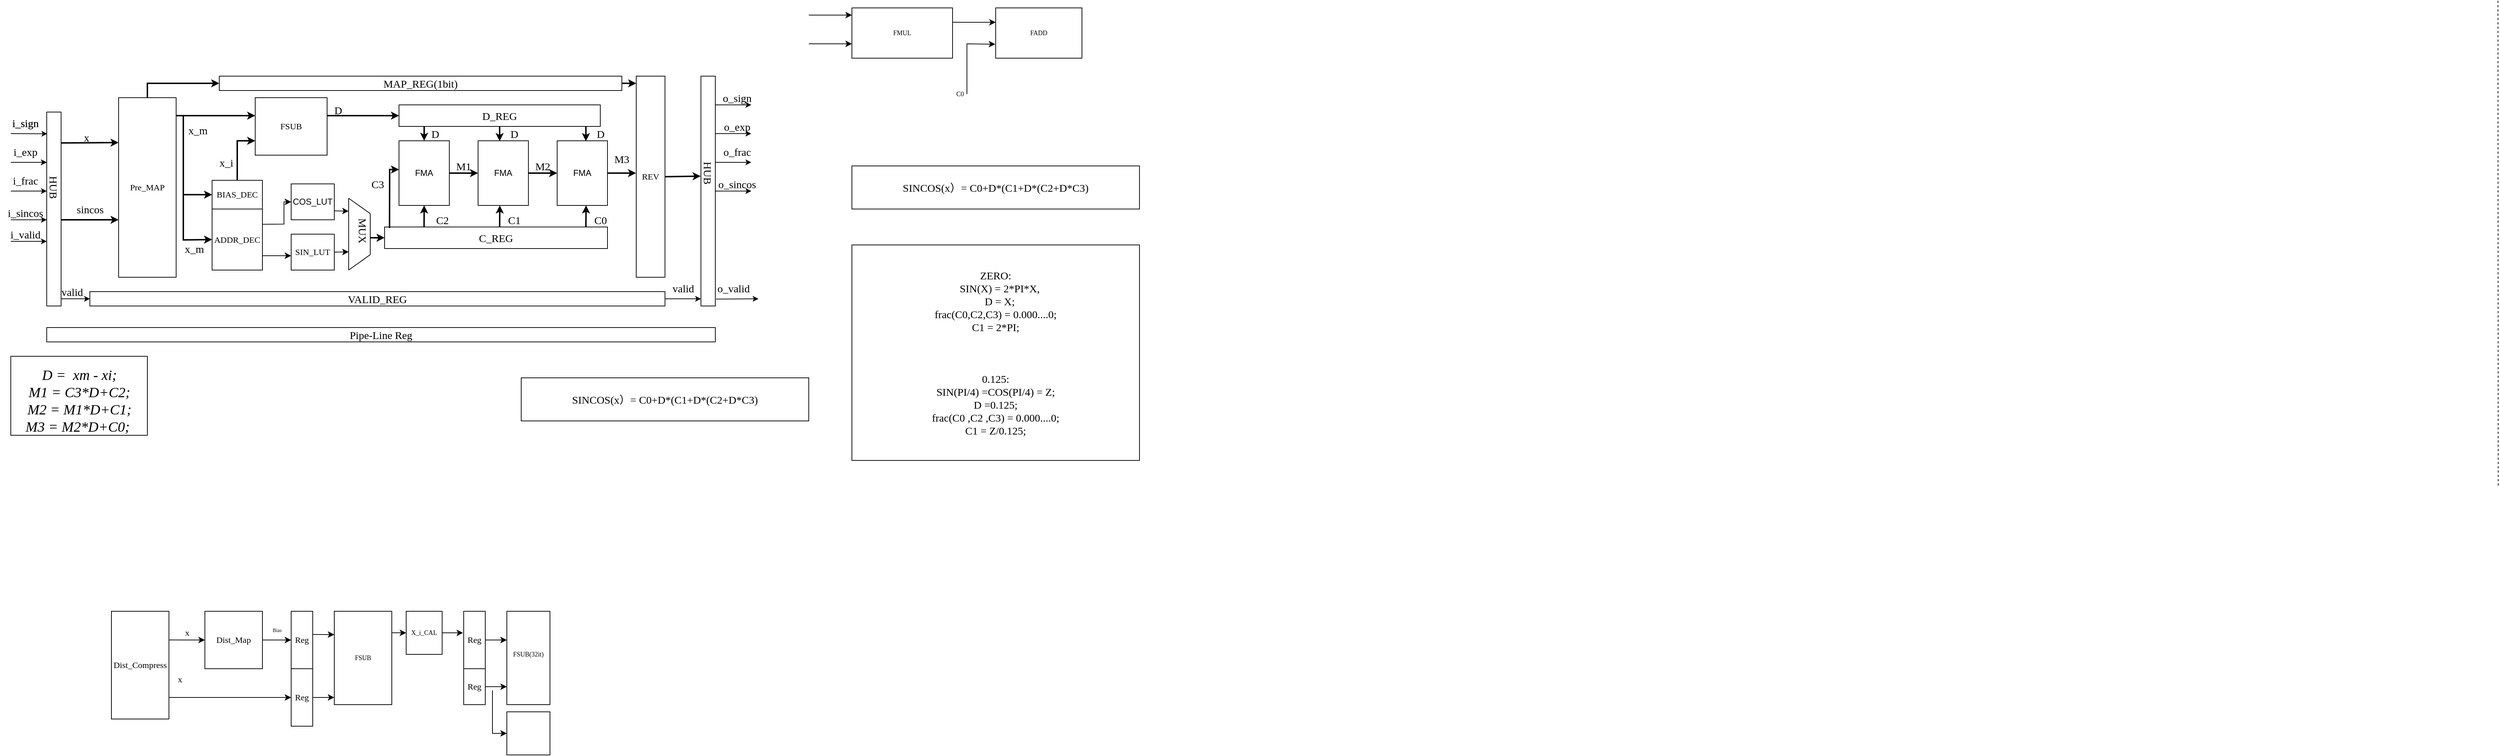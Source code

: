 <mxfile>
    <diagram name="Page-1" id="doDastdoEOmTKRFv8Jxt">
        <mxGraphModel dx="3954" dy="341" grid="1" gridSize="10" guides="0" tooltips="1" connect="1" arrows="1" fold="1" page="1" pageScale="1" pageWidth="1169" pageHeight="827" math="0" shadow="0">
            <root>
                <mxCell id="0"/>
                <mxCell id="1" parent="0"/>
                <mxCell id="LHvr_J-ciVx7S9QtgNXV-92" value="" style="endArrow=none;dashed=1;html=1;rounded=0;" parent="1" edge="1">
                    <mxGeometry width="50" height="50" relative="1" as="geometry">
                        <mxPoint x="-10" y="705" as="sourcePoint"/>
                        <mxPoint x="-10.34" y="30" as="targetPoint"/>
                    </mxGeometry>
                </mxCell>
                <mxCell id="402" style="edgeStyle=none;rounded=0;html=1;exitX=0.5;exitY=0;exitDx=0;exitDy=0;entryX=0;entryY=0.5;entryDx=0;entryDy=0;strokeWidth=2;fontFamily=Times New Roman;fontSize=15;endSize=5;" parent="1" source="101" target="401" edge="1">
                    <mxGeometry relative="1" as="geometry">
                        <Array as="points">
                            <mxPoint x="-3280" y="145"/>
                        </Array>
                    </mxGeometry>
                </mxCell>
                <mxCell id="101" value="&lt;font face=&quot;Times New Roman&quot;&gt;Pre_MAP&lt;/font&gt;" style="rounded=0;whiteSpace=wrap;html=1;" parent="1" vertex="1">
                    <mxGeometry x="-3320" y="165" width="80" height="250" as="geometry"/>
                </mxCell>
                <mxCell id="325" style="edgeStyle=none;rounded=0;html=1;entryX=0;entryY=0.5;entryDx=0;entryDy=0;exitX=1;exitY=0.25;exitDx=0;exitDy=0;" parent="1" source="102" target="235" edge="1">
                    <mxGeometry relative="1" as="geometry">
                        <mxPoint x="-3120" y="310" as="sourcePoint"/>
                        <Array as="points">
                            <mxPoint x="-3090" y="341"/>
                            <mxPoint x="-3090" y="310"/>
                        </Array>
                    </mxGeometry>
                </mxCell>
                <mxCell id="102" value="&lt;font face=&quot;Times New Roman&quot;&gt;ADDR_DEC&lt;/font&gt;" style="rounded=0;whiteSpace=wrap;html=1;" parent="1" vertex="1">
                    <mxGeometry x="-3190" y="320" width="70" height="85" as="geometry"/>
                </mxCell>
                <mxCell id="323" style="edgeStyle=none;rounded=0;html=1;exitX=1;exitY=0.75;exitDx=0;exitDy=0;" parent="1" source="235" edge="1">
                    <mxGeometry relative="1" as="geometry">
                        <mxPoint x="-3000" y="323" as="targetPoint"/>
                    </mxGeometry>
                </mxCell>
                <mxCell id="235" value="COS_LUT" style="rounded=0;whiteSpace=wrap;html=1;" parent="1" vertex="1">
                    <mxGeometry x="-3080" y="285" width="60" height="50" as="geometry"/>
                </mxCell>
                <mxCell id="324" style="edgeStyle=none;rounded=0;html=1;exitX=1;exitY=0.5;exitDx=0;exitDy=0;" parent="1" source="236" edge="1">
                    <mxGeometry relative="1" as="geometry">
                        <mxPoint x="-3000" y="379.667" as="targetPoint"/>
                    </mxGeometry>
                </mxCell>
                <mxCell id="236" value="SIN_LUT" style="rounded=0;whiteSpace=wrap;html=1;" parent="1" vertex="1">
                    <mxGeometry x="-3080" y="355" width="60" height="50" as="geometry"/>
                </mxCell>
                <mxCell id="303" value="&lt;font face=&quot;Times New Roman&quot;&gt;FSUB&lt;/font&gt;" style="rounded=0;whiteSpace=wrap;html=1;" parent="1" vertex="1">
                    <mxGeometry x="-3130" y="165" width="100" height="80" as="geometry"/>
                </mxCell>
                <mxCell id="366" style="edgeStyle=none;rounded=0;html=1;exitX=1;exitY=0.5;exitDx=0;exitDy=0;entryX=0;entryY=0.5;entryDx=0;entryDy=0;strokeWidth=2;fontFamily=Times New Roman;fontSize=15;endSize=5;" parent="1" source="304" target="305" edge="1">
                    <mxGeometry relative="1" as="geometry"/>
                </mxCell>
                <mxCell id="304" value="FMA" style="rounded=0;whiteSpace=wrap;html=1;" parent="1" vertex="1">
                    <mxGeometry x="-2930" y="225" width="70" height="90" as="geometry"/>
                </mxCell>
                <mxCell id="367" style="edgeStyle=none;rounded=0;html=1;exitX=1;exitY=0.5;exitDx=0;exitDy=0;entryX=0;entryY=0.5;entryDx=0;entryDy=0;strokeWidth=2;fontFamily=Times New Roman;fontSize=15;endSize=5;" parent="1" source="305" target="306" edge="1">
                    <mxGeometry relative="1" as="geometry"/>
                </mxCell>
                <mxCell id="305" value="FMA" style="rounded=0;whiteSpace=wrap;html=1;" parent="1" vertex="1">
                    <mxGeometry x="-2820" y="225" width="70" height="90" as="geometry"/>
                </mxCell>
                <mxCell id="368" style="edgeStyle=none;rounded=0;html=1;exitX=1;exitY=0.5;exitDx=0;exitDy=0;strokeWidth=2;fontFamily=Times New Roman;fontSize=15;endSize=5;entryX=-0.008;entryY=0.482;entryDx=0;entryDy=0;entryPerimeter=0;" parent="1" source="306" target="308" edge="1">
                    <mxGeometry relative="1" as="geometry"/>
                </mxCell>
                <mxCell id="306" value="FMA" style="rounded=0;whiteSpace=wrap;html=1;" parent="1" vertex="1">
                    <mxGeometry x="-2710" y="225" width="70" height="90" as="geometry"/>
                </mxCell>
                <mxCell id="308" value="&lt;font face=&quot;Times New Roman&quot;&gt;REV&lt;/font&gt;" style="rounded=0;whiteSpace=wrap;html=1;" parent="1" vertex="1">
                    <mxGeometry x="-2600" y="135" width="40" height="280" as="geometry"/>
                </mxCell>
                <mxCell id="317" value="" style="group" parent="1" vertex="1" connectable="0">
                    <mxGeometry x="-3000" y="305" width="50" height="100" as="geometry"/>
                </mxCell>
                <mxCell id="318" value="" style="endArrow=none;html=1;rounded=0;" parent="317" edge="1">
                    <mxGeometry width="50" height="50" relative="1" as="geometry">
                        <mxPoint as="sourcePoint"/>
                        <mxPoint x="30" y="21.429" as="targetPoint"/>
                    </mxGeometry>
                </mxCell>
                <mxCell id="319" value="" style="endArrow=none;html=1;rounded=0;" parent="317" edge="1">
                    <mxGeometry width="50" height="50" relative="1" as="geometry">
                        <mxPoint x="30" y="21.429" as="sourcePoint"/>
                        <mxPoint x="30" y="78.571" as="targetPoint"/>
                    </mxGeometry>
                </mxCell>
                <mxCell id="320" value="" style="endArrow=none;html=1;rounded=0;" parent="317" edge="1">
                    <mxGeometry width="50" height="50" relative="1" as="geometry">
                        <mxPoint x="30" y="78.571" as="sourcePoint"/>
                        <mxPoint y="100" as="targetPoint"/>
                    </mxGeometry>
                </mxCell>
                <mxCell id="321" value="" style="endArrow=none;html=1;rounded=0;" parent="317" edge="1">
                    <mxGeometry width="50" height="50" relative="1" as="geometry">
                        <mxPoint as="sourcePoint"/>
                        <mxPoint y="100" as="targetPoint"/>
                    </mxGeometry>
                </mxCell>
                <mxCell id="361" value="" style="endArrow=classic;html=1;rounded=0;strokeWidth=2;fontFamily=Times New Roman;fontSize=15;endSize=5;entryX=0;entryY=0.5;entryDx=0;entryDy=0;" parent="317" target="356" edge="1">
                    <mxGeometry width="50" height="50" relative="1" as="geometry">
                        <mxPoint x="30" y="55" as="sourcePoint"/>
                        <mxPoint x="70" y="40" as="targetPoint"/>
                    </mxGeometry>
                </mxCell>
                <mxCell id="369" value="MUX" style="text;html=1;align=center;verticalAlign=middle;resizable=0;points=[];autosize=1;strokeColor=none;fillColor=none;fontSize=15;fontFamily=Times New Roman;rotation=90;" parent="317" vertex="1">
                    <mxGeometry x="-10" y="30" width="60" height="30" as="geometry"/>
                </mxCell>
                <mxCell id="326" style="edgeStyle=none;rounded=0;html=1;entryX=0;entryY=0.5;entryDx=0;entryDy=0;" parent="1" edge="1">
                    <mxGeometry relative="1" as="geometry">
                        <mxPoint x="-3120" y="385" as="sourcePoint"/>
                        <mxPoint x="-3080" y="385" as="targetPoint"/>
                    </mxGeometry>
                </mxCell>
                <mxCell id="347" value="" style="group" parent="1" vertex="1" connectable="0">
                    <mxGeometry x="-3470" y="525" width="190" height="110" as="geometry"/>
                </mxCell>
                <mxCell id="345" value="" style="rounded=0;whiteSpace=wrap;html=1;fontFamily=Times New Roman;fontSize=20;" parent="347" vertex="1">
                    <mxGeometry width="190" height="110" as="geometry"/>
                </mxCell>
                <mxCell id="342" value="&lt;font face=&quot;Times New Roman&quot;&gt;&lt;span style=&quot;font-size: 20px;&quot;&gt;&lt;i&gt;D =&amp;nbsp; xm - xi;&lt;br&gt;M1 = C3*D+C2;&lt;br&gt;M2 = M1*D+C1;&lt;br&gt;M3 = M2*D+C0;&amp;nbsp;&lt;br&gt;&lt;br&gt;&lt;/i&gt;&lt;/span&gt;&lt;/font&gt;" style="text;html=1;align=center;verticalAlign=middle;resizable=0;points=[];autosize=1;strokeColor=none;fillColor=none;fontSize=13;fontFamily=Helvetica;" parent="347" vertex="1">
                    <mxGeometry x="10" y="7.857" width="170" height="130" as="geometry"/>
                </mxCell>
                <mxCell id="348" value="&lt;font style=&quot;font-size: 15px;&quot;&gt;D&lt;/font&gt;" style="text;html=1;align=center;verticalAlign=middle;resizable=0;points=[];autosize=1;strokeColor=none;fillColor=none;fontSize=20;fontFamily=Times New Roman;" parent="1" vertex="1">
                    <mxGeometry x="-3030" y="160" width="30" height="40" as="geometry"/>
                </mxCell>
                <mxCell id="354" value="D_REG" style="rounded=0;whiteSpace=wrap;html=1;fontFamily=Times New Roman;fontSize=15;" parent="1" vertex="1">
                    <mxGeometry x="-2930" y="175" width="280" height="30" as="geometry"/>
                </mxCell>
                <mxCell id="356" value="C_REG" style="rounded=0;whiteSpace=wrap;html=1;fontFamily=Times New Roman;fontSize=15;" parent="1" vertex="1">
                    <mxGeometry x="-2950" y="345" width="310" height="30" as="geometry"/>
                </mxCell>
                <mxCell id="357" value="" style="endArrow=classic;html=1;rounded=0;strokeWidth=2;fontFamily=Times New Roman;fontSize=15;endSize=5;entryX=0;entryY=0.5;entryDx=0;entryDy=0;" parent="1" target="354" edge="1">
                    <mxGeometry width="50" height="50" relative="1" as="geometry">
                        <mxPoint x="-3030" y="190" as="sourcePoint"/>
                        <mxPoint x="-2950" y="165" as="targetPoint"/>
                    </mxGeometry>
                </mxCell>
                <mxCell id="358" value="" style="endArrow=classic;html=1;rounded=0;strokeWidth=2;fontFamily=Times New Roman;fontSize=15;endSize=5;entryX=0.5;entryY=0;entryDx=0;entryDy=0;exitX=0.125;exitY=0.983;exitDx=0;exitDy=0;exitPerimeter=0;" parent="1" source="354" target="304" edge="1">
                    <mxGeometry width="50" height="50" relative="1" as="geometry">
                        <mxPoint x="-2900" y="205" as="sourcePoint"/>
                        <mxPoint x="-2850" y="155" as="targetPoint"/>
                    </mxGeometry>
                </mxCell>
                <mxCell id="359" value="" style="endArrow=classic;html=1;rounded=0;strokeWidth=2;fontFamily=Times New Roman;fontSize=15;endSize=5;entryX=0.5;entryY=0;entryDx=0;entryDy=0;exitX=0.125;exitY=0.983;exitDx=0;exitDy=0;exitPerimeter=0;" parent="1" edge="1">
                    <mxGeometry width="50" height="50" relative="1" as="geometry">
                        <mxPoint x="-2790" y="205" as="sourcePoint"/>
                        <mxPoint x="-2790" y="225.51" as="targetPoint"/>
                    </mxGeometry>
                </mxCell>
                <mxCell id="360" value="" style="endArrow=classic;html=1;rounded=0;strokeWidth=2;fontFamily=Times New Roman;fontSize=15;endSize=5;entryX=0.5;entryY=0;entryDx=0;entryDy=0;exitX=0.125;exitY=0.983;exitDx=0;exitDy=0;exitPerimeter=0;" parent="1" edge="1">
                    <mxGeometry width="50" height="50" relative="1" as="geometry">
                        <mxPoint x="-2670" y="205" as="sourcePoint"/>
                        <mxPoint x="-2670" y="225.51" as="targetPoint"/>
                    </mxGeometry>
                </mxCell>
                <mxCell id="363" value="" style="endArrow=classic;html=1;rounded=0;strokeWidth=2;fontFamily=Times New Roman;fontSize=15;endSize=5;entryX=0.5;entryY=1;entryDx=0;entryDy=0;exitX=0.177;exitY=0;exitDx=0;exitDy=0;exitPerimeter=0;" parent="1" source="356" target="304" edge="1">
                    <mxGeometry width="50" height="50" relative="1" as="geometry">
                        <mxPoint x="-2890" y="345" as="sourcePoint"/>
                        <mxPoint x="-2830" y="285" as="targetPoint"/>
                    </mxGeometry>
                </mxCell>
                <mxCell id="364" value="" style="endArrow=classic;html=1;rounded=0;strokeWidth=2;fontFamily=Times New Roman;fontSize=15;endSize=5;entryX=0.5;entryY=1;entryDx=0;entryDy=0;exitX=0.12;exitY=0.007;exitDx=0;exitDy=0;exitPerimeter=0;" parent="1" edge="1">
                    <mxGeometry width="50" height="50" relative="1" as="geometry">
                        <mxPoint x="-2790" y="345.21" as="sourcePoint"/>
                        <mxPoint x="-2789.8" y="315" as="targetPoint"/>
                    </mxGeometry>
                </mxCell>
                <mxCell id="365" value="" style="endArrow=classic;html=1;rounded=0;strokeWidth=2;fontFamily=Times New Roman;fontSize=15;endSize=5;entryX=0.5;entryY=1;entryDx=0;entryDy=0;exitX=0.12;exitY=0.007;exitDx=0;exitDy=0;exitPerimeter=0;" parent="1" edge="1">
                    <mxGeometry width="50" height="50" relative="1" as="geometry">
                        <mxPoint x="-2670" y="345.21" as="sourcePoint"/>
                        <mxPoint x="-2669.8" y="315" as="targetPoint"/>
                    </mxGeometry>
                </mxCell>
                <mxCell id="370" value="" style="endArrow=classic;html=1;rounded=0;strokeWidth=2;fontFamily=Times New Roman;fontSize=15;endSize=5;entryX=0;entryY=0.25;entryDx=0;entryDy=0;" parent="1" target="101" edge="1">
                    <mxGeometry width="50" height="50" relative="1" as="geometry">
                        <mxPoint x="-3400" y="228" as="sourcePoint"/>
                        <mxPoint x="-3370" y="275" as="targetPoint"/>
                    </mxGeometry>
                </mxCell>
                <mxCell id="371" value="x" style="text;html=1;align=center;verticalAlign=middle;resizable=0;points=[];autosize=1;strokeColor=none;fillColor=none;fontSize=15;fontFamily=Times New Roman;" parent="1" vertex="1">
                    <mxGeometry x="-3380" y="205" width="30" height="30" as="geometry"/>
                </mxCell>
                <mxCell id="374" value="x_m" style="text;html=1;align=center;verticalAlign=middle;resizable=0;points=[];autosize=1;strokeColor=none;fillColor=none;fontSize=15;fontFamily=Times New Roman;" parent="1" vertex="1">
                    <mxGeometry x="-3235" y="195" width="50" height="30" as="geometry"/>
                </mxCell>
                <mxCell id="376" value="D" style="text;html=1;align=center;verticalAlign=middle;resizable=0;points=[];autosize=1;strokeColor=none;fillColor=none;fontSize=15;fontFamily=Times New Roman;" parent="1" vertex="1">
                    <mxGeometry x="-2895" y="200" width="30" height="30" as="geometry"/>
                </mxCell>
                <mxCell id="378" value="D" style="text;html=1;align=center;verticalAlign=middle;resizable=0;points=[];autosize=1;strokeColor=none;fillColor=none;fontSize=15;fontFamily=Times New Roman;" parent="1" vertex="1">
                    <mxGeometry x="-2785" y="200" width="30" height="30" as="geometry"/>
                </mxCell>
                <mxCell id="379" value="D" style="text;html=1;align=center;verticalAlign=middle;resizable=0;points=[];autosize=1;strokeColor=none;fillColor=none;fontSize=15;fontFamily=Times New Roman;" parent="1" vertex="1">
                    <mxGeometry x="-2665" y="200" width="30" height="30" as="geometry"/>
                </mxCell>
                <mxCell id="380" value="C2" style="text;html=1;align=center;verticalAlign=middle;resizable=0;points=[];autosize=1;strokeColor=none;fillColor=none;fontSize=15;fontFamily=Times New Roman;" parent="1" vertex="1">
                    <mxGeometry x="-2890" y="320" width="40" height="30" as="geometry"/>
                </mxCell>
                <mxCell id="381" value="C1" style="text;html=1;align=center;verticalAlign=middle;resizable=0;points=[];autosize=1;strokeColor=none;fillColor=none;fontSize=15;fontFamily=Times New Roman;" parent="1" vertex="1">
                    <mxGeometry x="-2790" y="320" width="40" height="30" as="geometry"/>
                </mxCell>
                <mxCell id="382" value="C0" style="text;html=1;align=center;verticalAlign=middle;resizable=0;points=[];autosize=1;strokeColor=none;fillColor=none;fontSize=15;fontFamily=Times New Roman;" parent="1" vertex="1">
                    <mxGeometry x="-2670" y="320" width="40" height="30" as="geometry"/>
                </mxCell>
                <mxCell id="384" value="" style="endArrow=classic;html=1;rounded=0;strokeWidth=2;fontFamily=Times New Roman;fontSize=15;endSize=5;exitX=0.022;exitY=0.051;exitDx=0;exitDy=0;exitPerimeter=0;" parent="1" source="356" edge="1">
                    <mxGeometry width="50" height="50" relative="1" as="geometry">
                        <mxPoint x="-2980" y="315" as="sourcePoint"/>
                        <mxPoint x="-2930" y="265" as="targetPoint"/>
                        <Array as="points">
                            <mxPoint x="-2943" y="265"/>
                        </Array>
                    </mxGeometry>
                </mxCell>
                <mxCell id="385" value="C3" style="text;html=1;align=center;verticalAlign=middle;resizable=0;points=[];autosize=1;strokeColor=none;fillColor=none;fontSize=15;fontFamily=Times New Roman;" parent="1" vertex="1">
                    <mxGeometry x="-2980" y="270" width="40" height="30" as="geometry"/>
                </mxCell>
                <mxCell id="390" value="" style="endArrow=classic;html=1;rounded=0;strokeWidth=2;fontFamily=Times New Roman;fontSize=15;endSize=5;" parent="1" edge="1">
                    <mxGeometry width="50" height="50" relative="1" as="geometry">
                        <mxPoint x="-3240" y="190" as="sourcePoint"/>
                        <mxPoint x="-3130" y="190" as="targetPoint"/>
                    </mxGeometry>
                </mxCell>
                <mxCell id="391" value="" style="endArrow=classic;html=1;rounded=0;strokeWidth=2;fontFamily=Times New Roman;fontSize=15;endSize=5;entryX=0;entryY=0.5;entryDx=0;entryDy=0;" parent="1" target="102" edge="1">
                    <mxGeometry width="50" height="50" relative="1" as="geometry">
                        <mxPoint x="-3230" y="190" as="sourcePoint"/>
                        <mxPoint x="-3230" y="365" as="targetPoint"/>
                        <Array as="points">
                            <mxPoint x="-3230" y="363"/>
                        </Array>
                    </mxGeometry>
                </mxCell>
                <mxCell id="392" value="x_m" style="text;html=1;align=center;verticalAlign=middle;resizable=0;points=[];autosize=1;strokeColor=none;fillColor=none;fontSize=15;fontFamily=Times New Roman;" parent="1" vertex="1">
                    <mxGeometry x="-3240" y="360" width="50" height="30" as="geometry"/>
                </mxCell>
                <mxCell id="393" value="" style="endArrow=classic;html=1;rounded=0;strokeWidth=2;fontFamily=Times New Roman;fontSize=15;endSize=5;" parent="1" edge="1">
                    <mxGeometry width="50" height="50" relative="1" as="geometry">
                        <mxPoint x="-3400" y="335" as="sourcePoint"/>
                        <mxPoint x="-3320" y="335" as="targetPoint"/>
                    </mxGeometry>
                </mxCell>
                <mxCell id="394" value="" style="rounded=0;whiteSpace=wrap;html=1;fontFamily=Times New Roman;fontSize=15;direction=west;" parent="1" vertex="1">
                    <mxGeometry x="-3420" y="185" width="20" height="270" as="geometry"/>
                </mxCell>
                <mxCell id="395" value="HUB" style="text;html=1;strokeColor=none;fillColor=none;align=center;verticalAlign=middle;whiteSpace=wrap;rounded=0;fontFamily=Times New Roman;fontSize=15;rotation=90;" parent="1" vertex="1">
                    <mxGeometry x="-3440" y="275" width="60" height="30" as="geometry"/>
                </mxCell>
                <mxCell id="397" value="sincos" style="text;html=1;align=center;verticalAlign=middle;resizable=0;points=[];autosize=1;strokeColor=none;fillColor=none;fontSize=15;fontFamily=Times New Roman;" parent="1" vertex="1">
                    <mxGeometry x="-3390" y="305" width="60" height="30" as="geometry"/>
                </mxCell>
                <mxCell id="403" style="edgeStyle=none;rounded=0;html=1;exitX=1;exitY=0.5;exitDx=0;exitDy=0;strokeWidth=2;fontFamily=Times New Roman;fontSize=15;endSize=5;" parent="1" source="401" edge="1">
                    <mxGeometry relative="1" as="geometry">
                        <mxPoint x="-2600" y="145" as="targetPoint"/>
                    </mxGeometry>
                </mxCell>
                <mxCell id="401" value="MAP_REG(1bit)" style="rounded=0;whiteSpace=wrap;html=1;fontFamily=Times New Roman;fontSize=15;" parent="1" vertex="1">
                    <mxGeometry x="-3180" y="135" width="560" height="20" as="geometry"/>
                </mxCell>
                <mxCell id="404" value="" style="endArrow=classic;html=1;rounded=0;strokeWidth=1;fontFamily=Times New Roman;fontSize=15;endSize=5;entryX=1.012;entryY=1.008;entryDx=0;entryDy=0;entryPerimeter=0;" parent="1" target="405" edge="1">
                    <mxGeometry width="50" height="50" relative="1" as="geometry">
                        <mxPoint x="-3470" y="215" as="sourcePoint"/>
                        <mxPoint x="-3330" y="265" as="targetPoint"/>
                    </mxGeometry>
                </mxCell>
                <mxCell id="405" value="i_sign" style="text;html=1;align=center;verticalAlign=middle;resizable=0;points=[];autosize=1;strokeColor=none;fillColor=none;fontSize=15;fontFamily=Times New Roman;" parent="1" vertex="1">
                    <mxGeometry x="-3480" y="185" width="60" height="30" as="geometry"/>
                </mxCell>
                <mxCell id="406" value="&lt;font face=&quot;Times New Roman&quot;&gt;SIN_LUT&lt;/font&gt;" style="rounded=0;whiteSpace=wrap;html=1;" parent="1" vertex="1">
                    <mxGeometry x="-3080" y="355" width="60" height="50" as="geometry"/>
                </mxCell>
                <mxCell id="408" value="" style="endArrow=classic;html=1;rounded=0;strokeWidth=2;fontFamily=Times New Roman;fontSize=15;endSize=5;exitX=1;exitY=0.5;exitDx=0;exitDy=0;entryX=0.994;entryY=0.975;entryDx=0;entryDy=0;entryPerimeter=0;" parent="1" source="308" edge="1">
                    <mxGeometry width="50" height="50" relative="1" as="geometry">
                        <mxPoint x="-2450" y="285" as="sourcePoint"/>
                        <mxPoint x="-2510.36" y="274.25" as="targetPoint"/>
                    </mxGeometry>
                </mxCell>
                <mxCell id="411" value="i_exp" style="text;html=1;align=center;verticalAlign=middle;resizable=0;points=[];autosize=1;strokeColor=none;fillColor=none;fontSize=15;fontFamily=Times New Roman;" parent="1" vertex="1">
                    <mxGeometry x="-3480" y="225" width="60" height="30" as="geometry"/>
                </mxCell>
                <mxCell id="412" value="i_frac" style="text;html=1;align=center;verticalAlign=middle;resizable=0;points=[];autosize=1;strokeColor=none;fillColor=none;fontSize=15;fontFamily=Times New Roman;" parent="1" vertex="1">
                    <mxGeometry x="-3480" y="265" width="60" height="30" as="geometry"/>
                </mxCell>
                <mxCell id="413" value="" style="endArrow=classic;html=1;rounded=0;strokeWidth=1;fontFamily=Times New Roman;fontSize=15;endSize=5;entryX=1;entryY=0.857;entryDx=0;entryDy=0;entryPerimeter=0;" parent="1" edge="1">
                    <mxGeometry width="50" height="50" relative="1" as="geometry">
                        <mxPoint x="-3470" y="255" as="sourcePoint"/>
                        <mxPoint x="-3420" y="255.03" as="targetPoint"/>
                    </mxGeometry>
                </mxCell>
                <mxCell id="415" value="" style="endArrow=classic;html=1;rounded=0;strokeWidth=1;fontFamily=Times New Roman;fontSize=15;endSize=5;entryX=1;entryY=0.857;entryDx=0;entryDy=0;entryPerimeter=0;" parent="1" edge="1">
                    <mxGeometry width="50" height="50" relative="1" as="geometry">
                        <mxPoint x="-3470" y="295" as="sourcePoint"/>
                        <mxPoint x="-3420" y="295.03" as="targetPoint"/>
                    </mxGeometry>
                </mxCell>
                <mxCell id="418" value="" style="endArrow=classic;html=1;rounded=0;strokeWidth=1;fontFamily=Times New Roman;fontSize=15;endSize=5;entryX=1;entryY=0.857;entryDx=0;entryDy=0;entryPerimeter=0;" parent="1" edge="1">
                    <mxGeometry width="50" height="50" relative="1" as="geometry">
                        <mxPoint x="-3470" y="335" as="sourcePoint"/>
                        <mxPoint x="-3420" y="335.03" as="targetPoint"/>
                    </mxGeometry>
                </mxCell>
                <mxCell id="419" value="i_sincos" style="text;html=1;align=center;verticalAlign=middle;resizable=0;points=[];autosize=1;strokeColor=none;fillColor=none;fontSize=15;fontFamily=Times New Roman;" parent="1" vertex="1">
                    <mxGeometry x="-3485" y="310" width="70" height="30" as="geometry"/>
                </mxCell>
                <mxCell id="420" value="" style="rounded=0;whiteSpace=wrap;html=1;fontFamily=Times New Roman;fontSize=15;direction=west;" parent="1" vertex="1">
                    <mxGeometry x="-2510" y="135" width="20" height="320" as="geometry"/>
                </mxCell>
                <mxCell id="422" value="HUB" style="text;html=1;strokeColor=none;fillColor=none;align=center;verticalAlign=middle;whiteSpace=wrap;rounded=0;fontFamily=Times New Roman;fontSize=15;rotation=90;" parent="1" vertex="1">
                    <mxGeometry x="-2530" y="255" width="60" height="30" as="geometry"/>
                </mxCell>
                <mxCell id="429" style="edgeStyle=none;rounded=0;html=1;exitX=1;exitY=0.5;exitDx=0;exitDy=0;strokeWidth=1;fontFamily=Times New Roman;fontSize=15;endSize=5;" parent="1" source="423" edge="1">
                    <mxGeometry relative="1" as="geometry">
                        <mxPoint x="-2510" y="445" as="targetPoint"/>
                    </mxGeometry>
                </mxCell>
                <mxCell id="423" value="VALID_REG" style="rounded=0;whiteSpace=wrap;html=1;fontFamily=Times New Roman;fontSize=15;" parent="1" vertex="1">
                    <mxGeometry x="-3360" y="435" width="800" height="20" as="geometry"/>
                </mxCell>
                <mxCell id="425" value="" style="endArrow=classic;html=1;rounded=0;strokeWidth=1;fontFamily=Times New Roman;fontSize=15;endSize=5;" parent="1" edge="1">
                    <mxGeometry width="50" height="50" relative="1" as="geometry">
                        <mxPoint x="-3470" y="365" as="sourcePoint"/>
                        <mxPoint x="-3420" y="365" as="targetPoint"/>
                    </mxGeometry>
                </mxCell>
                <mxCell id="426" value="i_valid" style="text;html=1;align=center;verticalAlign=middle;resizable=0;points=[];autosize=1;strokeColor=none;fillColor=none;fontSize=15;fontFamily=Times New Roman;" parent="1" vertex="1">
                    <mxGeometry x="-3485" y="340" width="70" height="30" as="geometry"/>
                </mxCell>
                <mxCell id="427" value="" style="endArrow=classic;html=1;rounded=0;strokeWidth=1;fontFamily=Times New Roman;fontSize=15;endSize=5;entryX=0;entryY=0.5;entryDx=0;entryDy=0;" parent="1" target="423" edge="1">
                    <mxGeometry width="50" height="50" relative="1" as="geometry">
                        <mxPoint x="-3400" y="445" as="sourcePoint"/>
                        <mxPoint x="-3320" y="435" as="targetPoint"/>
                    </mxGeometry>
                </mxCell>
                <mxCell id="428" value="valid" style="text;html=1;align=center;verticalAlign=middle;resizable=0;points=[];autosize=1;strokeColor=none;fillColor=none;fontSize=15;fontFamily=Times New Roman;" parent="1" vertex="1">
                    <mxGeometry x="-3410" y="420" width="50" height="30" as="geometry"/>
                </mxCell>
                <mxCell id="430" value="valid" style="text;html=1;align=center;verticalAlign=middle;resizable=0;points=[];autosize=1;strokeColor=none;fillColor=none;fontSize=15;fontFamily=Times New Roman;" parent="1" vertex="1">
                    <mxGeometry x="-2560" y="415" width="50" height="30" as="geometry"/>
                </mxCell>
                <mxCell id="432" value="i_sign" style="text;html=1;align=center;verticalAlign=middle;resizable=0;points=[];autosize=1;strokeColor=none;fillColor=none;fontSize=15;fontFamily=Times New Roman;" parent="1" vertex="1">
                    <mxGeometry x="-3480" y="185" width="60" height="30" as="geometry"/>
                </mxCell>
                <mxCell id="433" value="" style="endArrow=classic;html=1;rounded=0;strokeWidth=1;fontFamily=Times New Roman;fontSize=15;endSize=5;entryX=1;entryY=0.857;entryDx=0;entryDy=0;entryPerimeter=0;" parent="1" edge="1">
                    <mxGeometry width="50" height="50" relative="1" as="geometry">
                        <mxPoint x="-3470" y="255" as="sourcePoint"/>
                        <mxPoint x="-3420" y="255.03" as="targetPoint"/>
                    </mxGeometry>
                </mxCell>
                <mxCell id="434" value="" style="endArrow=classic;html=1;rounded=0;strokeWidth=1;fontFamily=Times New Roman;fontSize=15;endSize=5;entryX=1;entryY=0.857;entryDx=0;entryDy=0;entryPerimeter=0;" parent="1" edge="1">
                    <mxGeometry width="50" height="50" relative="1" as="geometry">
                        <mxPoint x="-2490" y="215" as="sourcePoint"/>
                        <mxPoint x="-2440" y="215.03" as="targetPoint"/>
                    </mxGeometry>
                </mxCell>
                <mxCell id="435" value="" style="endArrow=classic;html=1;rounded=0;strokeWidth=1;fontFamily=Times New Roman;fontSize=15;endSize=5;entryX=1;entryY=0.857;entryDx=0;entryDy=0;entryPerimeter=0;" parent="1" edge="1">
                    <mxGeometry width="50" height="50" relative="1" as="geometry">
                        <mxPoint x="-2490" y="175" as="sourcePoint"/>
                        <mxPoint x="-2440" y="175.03" as="targetPoint"/>
                    </mxGeometry>
                </mxCell>
                <mxCell id="436" value="" style="endArrow=classic;html=1;rounded=0;strokeWidth=1;fontFamily=Times New Roman;fontSize=15;endSize=5;entryX=1;entryY=0.857;entryDx=0;entryDy=0;entryPerimeter=0;" parent="1" edge="1">
                    <mxGeometry width="50" height="50" relative="1" as="geometry">
                        <mxPoint x="-2490" y="295" as="sourcePoint"/>
                        <mxPoint x="-2440" y="295.03" as="targetPoint"/>
                    </mxGeometry>
                </mxCell>
                <mxCell id="437" value="" style="endArrow=classic;html=1;rounded=0;strokeWidth=1;fontFamily=Times New Roman;fontSize=15;endSize=5;entryX=1;entryY=0.857;entryDx=0;entryDy=0;entryPerimeter=0;" parent="1" edge="1">
                    <mxGeometry width="50" height="50" relative="1" as="geometry">
                        <mxPoint x="-2490" y="255" as="sourcePoint"/>
                        <mxPoint x="-2440" y="255.03" as="targetPoint"/>
                    </mxGeometry>
                </mxCell>
                <mxCell id="438" value="o_sign" style="text;html=1;align=center;verticalAlign=middle;resizable=0;points=[];autosize=1;strokeColor=none;fillColor=none;fontSize=15;fontFamily=Times New Roman;" parent="1" vertex="1">
                    <mxGeometry x="-2490" y="150" width="60" height="30" as="geometry"/>
                </mxCell>
                <mxCell id="439" value="o_exp" style="text;html=1;align=center;verticalAlign=middle;resizable=0;points=[];autosize=1;strokeColor=none;fillColor=none;fontSize=15;fontFamily=Times New Roman;" parent="1" vertex="1">
                    <mxGeometry x="-2490" y="190" width="60" height="30" as="geometry"/>
                </mxCell>
                <mxCell id="440" value="o_frac" style="text;html=1;align=center;verticalAlign=middle;resizable=0;points=[];autosize=1;strokeColor=none;fillColor=none;fontSize=15;fontFamily=Times New Roman;" parent="1" vertex="1">
                    <mxGeometry x="-2490" y="225" width="60" height="30" as="geometry"/>
                </mxCell>
                <mxCell id="441" value="o_sincos" style="text;html=1;align=center;verticalAlign=middle;resizable=0;points=[];autosize=1;strokeColor=none;fillColor=none;fontSize=15;fontFamily=Times New Roman;" parent="1" vertex="1">
                    <mxGeometry x="-2500" y="270" width="80" height="30" as="geometry"/>
                </mxCell>
                <mxCell id="442" value="o_valid" style="text;html=1;align=center;verticalAlign=middle;resizable=0;points=[];autosize=1;strokeColor=none;fillColor=none;fontSize=15;fontFamily=Times New Roman;" parent="1" vertex="1">
                    <mxGeometry x="-2500" y="415" width="70" height="30" as="geometry"/>
                </mxCell>
                <mxCell id="443" value="" style="endArrow=classic;html=1;rounded=0;strokeWidth=1;fontFamily=Times New Roman;fontSize=15;endSize=5;exitX=0.158;exitY=1.011;exitDx=0;exitDy=0;exitPerimeter=0;" parent="1" source="442" edge="1">
                    <mxGeometry width="50" height="50" relative="1" as="geometry">
                        <mxPoint x="-2470" y="495" as="sourcePoint"/>
                        <mxPoint x="-2430" y="445" as="targetPoint"/>
                    </mxGeometry>
                </mxCell>
                <mxCell id="445" value="M1" style="text;html=1;strokeColor=none;fillColor=none;align=center;verticalAlign=middle;whiteSpace=wrap;rounded=0;fontFamily=Times New Roman;fontSize=15;" parent="1" vertex="1">
                    <mxGeometry x="-2870" y="245" width="60" height="30" as="geometry"/>
                </mxCell>
                <mxCell id="446" value="M2" style="text;html=1;strokeColor=none;fillColor=none;align=center;verticalAlign=middle;whiteSpace=wrap;rounded=0;fontFamily=Times New Roman;fontSize=15;" parent="1" vertex="1">
                    <mxGeometry x="-2760" y="245" width="60" height="30" as="geometry"/>
                </mxCell>
                <mxCell id="447" value="M3" style="text;html=1;strokeColor=none;fillColor=none;align=center;verticalAlign=middle;whiteSpace=wrap;rounded=0;fontFamily=Times New Roman;fontSize=15;" parent="1" vertex="1">
                    <mxGeometry x="-2650" y="235" width="60" height="30" as="geometry"/>
                </mxCell>
                <mxCell id="448" value="Pipe-Line Reg" style="rounded=0;whiteSpace=wrap;html=1;fontFamily=Times New Roman;fontSize=15;" parent="1" vertex="1">
                    <mxGeometry x="-3420" y="485" width="930" height="20" as="geometry"/>
                </mxCell>
                <mxCell id="455" value="SINCOS(x）= C0+D*(C1+D*(C2+D*C3)" style="rounded=0;whiteSpace=wrap;html=1;strokeWidth=1;fontFamily=Times New Roman;fontSize=15;fillColor=none;" parent="1" vertex="1">
                    <mxGeometry x="-2760" y="555" width="400" height="60" as="geometry"/>
                </mxCell>
                <mxCell id="456" value="&lt;font face=&quot;Times New Roman&quot;&gt;BIAS_DEC&lt;/font&gt;" style="rounded=0;whiteSpace=wrap;html=1;" parent="1" vertex="1">
                    <mxGeometry x="-3190" y="280" width="70" height="40" as="geometry"/>
                </mxCell>
                <mxCell id="458" value="" style="endArrow=classic;html=1;rounded=0;strokeWidth=2;fontFamily=Times New Roman;fontSize=15;endSize=5;entryX=0;entryY=0.5;entryDx=0;entryDy=0;" parent="1" target="456" edge="1">
                    <mxGeometry width="50" height="50" relative="1" as="geometry">
                        <mxPoint x="-3230" y="300" as="sourcePoint"/>
                        <mxPoint x="-3310" y="237.5" as="targetPoint"/>
                    </mxGeometry>
                </mxCell>
                <mxCell id="460" value="" style="endArrow=classic;html=1;rounded=0;strokeWidth=2;fontFamily=Times New Roman;fontSize=15;endSize=5;entryX=0;entryY=0.75;entryDx=0;entryDy=0;exitX=0.5;exitY=0;exitDx=0;exitDy=0;" parent="1" source="456" target="303" edge="1">
                    <mxGeometry width="50" height="50" relative="1" as="geometry">
                        <mxPoint x="-3220" y="303" as="sourcePoint"/>
                        <mxPoint x="-3180" y="302.5" as="targetPoint"/>
                        <Array as="points">
                            <mxPoint x="-3155" y="225"/>
                        </Array>
                    </mxGeometry>
                </mxCell>
                <mxCell id="462" value="x_i" style="text;html=1;strokeColor=none;fillColor=none;align=center;verticalAlign=middle;whiteSpace=wrap;rounded=0;fontFamily=Times New Roman;fontSize=15;" parent="1" vertex="1">
                    <mxGeometry x="-3200" y="240" width="60" height="30" as="geometry"/>
                </mxCell>
                <mxCell id="470" style="edgeStyle=none;html=1;exitX=1;exitY=0.5;exitDx=0;exitDy=0;fontFamily=Times New Roman;" edge="1" parent="1" source="463" target="469">
                    <mxGeometry relative="1" as="geometry"/>
                </mxCell>
                <mxCell id="463" value="&lt;font face=&quot;Times New Roman&quot;&gt;Dist_Map&lt;br&gt;&lt;/font&gt;" style="rounded=0;whiteSpace=wrap;html=1;" vertex="1" parent="1">
                    <mxGeometry x="-3200" y="880" width="80" height="80" as="geometry"/>
                </mxCell>
                <mxCell id="466" style="edgeStyle=none;html=1;exitX=0.993;exitY=0.266;exitDx=0;exitDy=0;entryX=0;entryY=0.5;entryDx=0;entryDy=0;exitPerimeter=0;" edge="1" parent="1" source="465" target="463">
                    <mxGeometry relative="1" as="geometry"/>
                </mxCell>
                <mxCell id="465" value="&lt;font face=&quot;Times New Roman&quot;&gt;Dist_Compress&lt;br&gt;&lt;/font&gt;" style="rounded=0;whiteSpace=wrap;html=1;" vertex="1" parent="1">
                    <mxGeometry x="-3330" y="880" width="80" height="150" as="geometry"/>
                </mxCell>
                <mxCell id="467" value="&lt;font face=&quot;Times New Roman&quot;&gt;x&lt;/font&gt;" style="text;html=1;align=center;verticalAlign=middle;resizable=0;points=[];autosize=1;strokeColor=none;fillColor=none;" vertex="1" parent="1">
                    <mxGeometry x="-3240" y="895" width="30" height="30" as="geometry"/>
                </mxCell>
                <mxCell id="482" style="edgeStyle=none;html=1;entryX=0;entryY=0.25;entryDx=0;entryDy=0;fontFamily=Times New Roman;fontSize=9;exitX=0.96;exitY=0.403;exitDx=0;exitDy=0;exitPerimeter=0;" edge="1" parent="1" source="469" target="481">
                    <mxGeometry relative="1" as="geometry"/>
                </mxCell>
                <mxCell id="469" value="Reg" style="rounded=0;whiteSpace=wrap;html=1;fontFamily=Times New Roman;" vertex="1" parent="1">
                    <mxGeometry x="-3080" y="880" width="30" height="80" as="geometry"/>
                </mxCell>
                <mxCell id="483" style="edgeStyle=none;html=1;exitX=1;exitY=0.5;exitDx=0;exitDy=0;fontFamily=Times New Roman;fontSize=9;entryX=0;entryY=0.923;entryDx=0;entryDy=0;entryPerimeter=0;" edge="1" parent="1" source="471" target="481">
                    <mxGeometry relative="1" as="geometry">
                        <mxPoint x="-3030" y="1000" as="targetPoint"/>
                    </mxGeometry>
                </mxCell>
                <mxCell id="471" value="Reg" style="rounded=0;whiteSpace=wrap;html=1;fontFamily=Times New Roman;" vertex="1" parent="1">
                    <mxGeometry x="-3080" y="960" width="30" height="80" as="geometry"/>
                </mxCell>
                <mxCell id="477" value="" style="endArrow=classic;html=1;fontFamily=Times New Roman;entryX=0;entryY=0.5;entryDx=0;entryDy=0;" edge="1" parent="1" target="471">
                    <mxGeometry width="50" height="50" relative="1" as="geometry">
                        <mxPoint x="-3250" y="1000" as="sourcePoint"/>
                        <mxPoint x="-3190" y="990" as="targetPoint"/>
                    </mxGeometry>
                </mxCell>
                <mxCell id="478" value="x" style="text;html=1;align=center;verticalAlign=middle;resizable=0;points=[];autosize=1;strokeColor=none;fillColor=none;fontFamily=Times New Roman;" vertex="1" parent="1">
                    <mxGeometry x="-3250" y="960" width="30" height="30" as="geometry"/>
                </mxCell>
                <mxCell id="479" value="&lt;span style=&quot;font-size: 7px;&quot;&gt;Bias&lt;/span&gt;" style="text;html=1;align=center;verticalAlign=middle;resizable=0;points=[];autosize=1;strokeColor=none;fillColor=none;fontFamily=Times New Roman;" vertex="1" parent="1">
                    <mxGeometry x="-3120" y="890" width="40" height="30" as="geometry"/>
                </mxCell>
                <mxCell id="492" style="edgeStyle=none;rounded=0;html=1;exitX=0.987;exitY=0.23;exitDx=0;exitDy=0;entryX=0;entryY=0.5;entryDx=0;entryDy=0;fontFamily=Times New Roman;fontSize=9;exitPerimeter=0;" edge="1" parent="1" source="481" target="490">
                    <mxGeometry relative="1" as="geometry"/>
                </mxCell>
                <mxCell id="481" value="&lt;font style=&quot;font-size: 9px;&quot;&gt;FSUB&lt;/font&gt;" style="rounded=0;whiteSpace=wrap;html=1;fontFamily=Times New Roman;fontSize=7;" vertex="1" parent="1">
                    <mxGeometry x="-3020" y="880" width="80" height="130" as="geometry"/>
                </mxCell>
                <mxCell id="502" style="edgeStyle=none;rounded=0;html=1;exitX=1;exitY=0.5;exitDx=0;exitDy=0;entryX=0;entryY=0.308;entryDx=0;entryDy=0;entryPerimeter=0;fontFamily=Times New Roman;fontSize=9;" edge="1" parent="1" source="488" target="489">
                    <mxGeometry relative="1" as="geometry"/>
                </mxCell>
                <mxCell id="488" value="Reg" style="rounded=0;whiteSpace=wrap;html=1;fontFamily=Times New Roman;" vertex="1" parent="1">
                    <mxGeometry x="-2840" y="880" width="30" height="80" as="geometry"/>
                </mxCell>
                <mxCell id="489" value="&lt;font style=&quot;font-size: 9px;&quot;&gt;FSUB(32it)&lt;br&gt;&lt;br&gt;&lt;/font&gt;" style="rounded=0;whiteSpace=wrap;html=1;fontFamily=Times New Roman;fontSize=7;" vertex="1" parent="1">
                    <mxGeometry x="-2780" y="880" width="60" height="130" as="geometry"/>
                </mxCell>
                <mxCell id="494" style="edgeStyle=none;rounded=0;html=1;exitX=1;exitY=0.5;exitDx=0;exitDy=0;entryX=-0.029;entryY=0.376;entryDx=0;entryDy=0;entryPerimeter=0;fontFamily=Times New Roman;fontSize=9;" edge="1" parent="1" source="490" target="488">
                    <mxGeometry relative="1" as="geometry"/>
                </mxCell>
                <mxCell id="490" value="X_i_CAL" style="rounded=0;whiteSpace=wrap;html=1;fontFamily=Times New Roman;fontSize=9;" vertex="1" parent="1">
                    <mxGeometry x="-2920" y="880" width="50" height="60" as="geometry"/>
                </mxCell>
                <mxCell id="503" style="edgeStyle=none;rounded=0;html=1;exitX=1;exitY=0.5;exitDx=0;exitDy=0;fontFamily=Times New Roman;fontSize=9;" edge="1" parent="1" source="496">
                    <mxGeometry relative="1" as="geometry">
                        <mxPoint x="-2780" y="985" as="targetPoint"/>
                    </mxGeometry>
                </mxCell>
                <mxCell id="505" style="edgeStyle=none;rounded=0;html=1;entryX=0;entryY=0.5;entryDx=0;entryDy=0;fontFamily=Times New Roman;fontSize=9;" edge="1" parent="1" target="504">
                    <mxGeometry relative="1" as="geometry">
                        <mxPoint x="-2800" y="990" as="sourcePoint"/>
                        <Array as="points">
                            <mxPoint x="-2800" y="1050"/>
                        </Array>
                    </mxGeometry>
                </mxCell>
                <mxCell id="496" value="Reg" style="rounded=0;whiteSpace=wrap;html=1;fontFamily=Times New Roman;" vertex="1" parent="1">
                    <mxGeometry x="-2840" y="960" width="30" height="50" as="geometry"/>
                </mxCell>
                <mxCell id="504" value="" style="rounded=0;whiteSpace=wrap;html=1;fontFamily=Times New Roman;fontSize=9;" vertex="1" parent="1">
                    <mxGeometry x="-2780" y="1020" width="60" height="60" as="geometry"/>
                </mxCell>
                <mxCell id="506" value="ZERO:&lt;br&gt;&amp;nbsp; &amp;nbsp;SIN(X) = 2*PI*X,&lt;br&gt;&amp;nbsp; &amp;nbsp;D = X;&lt;br&gt;frac(C0,C2,C3) = 0.000....0;&lt;br&gt;C1 = 2*PI;&lt;br&gt;&lt;br&gt;&lt;br&gt;&lt;br&gt;0.125:&lt;br&gt;SIN(PI/4) =COS(PI/4) = Z;&lt;br&gt;D =0.125;&lt;br&gt;frac(C0 ,C2 ,C3) = 0.000....0;&lt;br&gt;C1 = Z/0.125;" style="rounded=0;whiteSpace=wrap;html=1;strokeWidth=1;fontFamily=Times New Roman;fontSize=15;fillColor=none;" vertex="1" parent="1">
                    <mxGeometry x="-2300" y="370" width="400" height="300" as="geometry"/>
                </mxCell>
                <mxCell id="507" value="SINCOS(x）= C0+D*(C1+D*(C2+D*C3)" style="rounded=0;whiteSpace=wrap;html=1;strokeWidth=1;fontFamily=Times New Roman;fontSize=15;fillColor=none;" vertex="1" parent="1">
                    <mxGeometry x="-2300" y="260" width="400" height="60" as="geometry"/>
                </mxCell>
                <mxCell id="509" value="FMUL" style="rounded=0;whiteSpace=wrap;html=1;fontFamily=Times New Roman;fontSize=9;" vertex="1" parent="1">
                    <mxGeometry x="-2300" y="40" width="140" height="70" as="geometry"/>
                </mxCell>
                <mxCell id="510" value="FADD" style="rounded=0;whiteSpace=wrap;html=1;fontFamily=Times New Roman;fontSize=9;" vertex="1" parent="1">
                    <mxGeometry x="-2100" y="40" width="120" height="70" as="geometry"/>
                </mxCell>
                <mxCell id="512" value="" style="endArrow=classic;html=1;rounded=0;fontFamily=Times New Roman;fontSize=9;" edge="1" parent="1">
                    <mxGeometry width="50" height="50" relative="1" as="geometry">
                        <mxPoint x="-2360" y="50" as="sourcePoint"/>
                        <mxPoint x="-2300" y="50" as="targetPoint"/>
                    </mxGeometry>
                </mxCell>
                <mxCell id="513" value="" style="endArrow=classic;html=1;rounded=0;fontFamily=Times New Roman;fontSize=9;" edge="1" parent="1">
                    <mxGeometry width="50" height="50" relative="1" as="geometry">
                        <mxPoint x="-2160" y="60" as="sourcePoint"/>
                        <mxPoint x="-2100" y="60" as="targetPoint"/>
                    </mxGeometry>
                </mxCell>
                <mxCell id="514" value="" style="endArrow=classic;html=1;rounded=0;fontFamily=Times New Roman;fontSize=9;" edge="1" parent="1">
                    <mxGeometry width="50" height="50" relative="1" as="geometry">
                        <mxPoint x="-2360" y="90" as="sourcePoint"/>
                        <mxPoint x="-2300" y="90" as="targetPoint"/>
                    </mxGeometry>
                </mxCell>
                <mxCell id="515" value="" style="endArrow=classic;html=1;rounded=0;fontFamily=Times New Roman;fontSize=9;entryX=-0.005;entryY=0.722;entryDx=0;entryDy=0;entryPerimeter=0;" edge="1" parent="1" target="510">
                    <mxGeometry width="50" height="50" relative="1" as="geometry">
                        <mxPoint x="-2140" y="160" as="sourcePoint"/>
                        <mxPoint x="-2100" y="100" as="targetPoint"/>
                        <Array as="points">
                            <mxPoint x="-2140" y="90"/>
                        </Array>
                    </mxGeometry>
                </mxCell>
                <mxCell id="516" value="C0" style="text;html=1;align=center;verticalAlign=middle;resizable=0;points=[];autosize=1;strokeColor=none;fillColor=none;fontSize=9;fontFamily=Times New Roman;" vertex="1" parent="1">
                    <mxGeometry x="-2165" y="150" width="30" height="20" as="geometry"/>
                </mxCell>
            </root>
        </mxGraphModel>
    </diagram>
</mxfile>